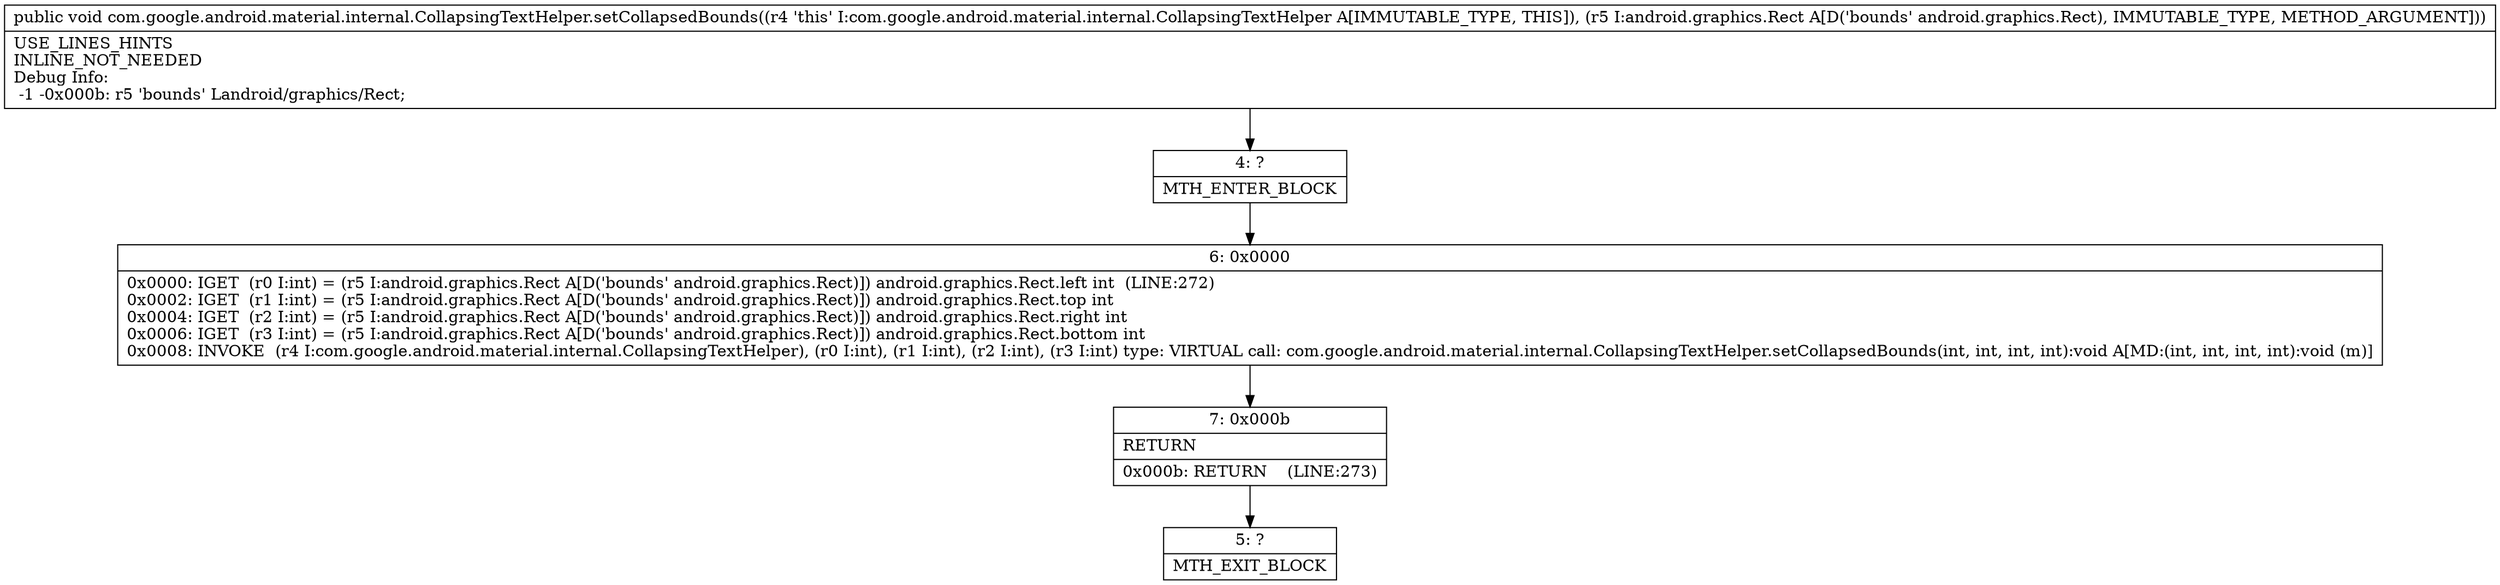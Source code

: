 digraph "CFG forcom.google.android.material.internal.CollapsingTextHelper.setCollapsedBounds(Landroid\/graphics\/Rect;)V" {
Node_4 [shape=record,label="{4\:\ ?|MTH_ENTER_BLOCK\l}"];
Node_6 [shape=record,label="{6\:\ 0x0000|0x0000: IGET  (r0 I:int) = (r5 I:android.graphics.Rect A[D('bounds' android.graphics.Rect)]) android.graphics.Rect.left int  (LINE:272)\l0x0002: IGET  (r1 I:int) = (r5 I:android.graphics.Rect A[D('bounds' android.graphics.Rect)]) android.graphics.Rect.top int \l0x0004: IGET  (r2 I:int) = (r5 I:android.graphics.Rect A[D('bounds' android.graphics.Rect)]) android.graphics.Rect.right int \l0x0006: IGET  (r3 I:int) = (r5 I:android.graphics.Rect A[D('bounds' android.graphics.Rect)]) android.graphics.Rect.bottom int \l0x0008: INVOKE  (r4 I:com.google.android.material.internal.CollapsingTextHelper), (r0 I:int), (r1 I:int), (r2 I:int), (r3 I:int) type: VIRTUAL call: com.google.android.material.internal.CollapsingTextHelper.setCollapsedBounds(int, int, int, int):void A[MD:(int, int, int, int):void (m)]\l}"];
Node_7 [shape=record,label="{7\:\ 0x000b|RETURN\l|0x000b: RETURN    (LINE:273)\l}"];
Node_5 [shape=record,label="{5\:\ ?|MTH_EXIT_BLOCK\l}"];
MethodNode[shape=record,label="{public void com.google.android.material.internal.CollapsingTextHelper.setCollapsedBounds((r4 'this' I:com.google.android.material.internal.CollapsingTextHelper A[IMMUTABLE_TYPE, THIS]), (r5 I:android.graphics.Rect A[D('bounds' android.graphics.Rect), IMMUTABLE_TYPE, METHOD_ARGUMENT]))  | USE_LINES_HINTS\lINLINE_NOT_NEEDED\lDebug Info:\l  \-1 \-0x000b: r5 'bounds' Landroid\/graphics\/Rect;\l}"];
MethodNode -> Node_4;Node_4 -> Node_6;
Node_6 -> Node_7;
Node_7 -> Node_5;
}

